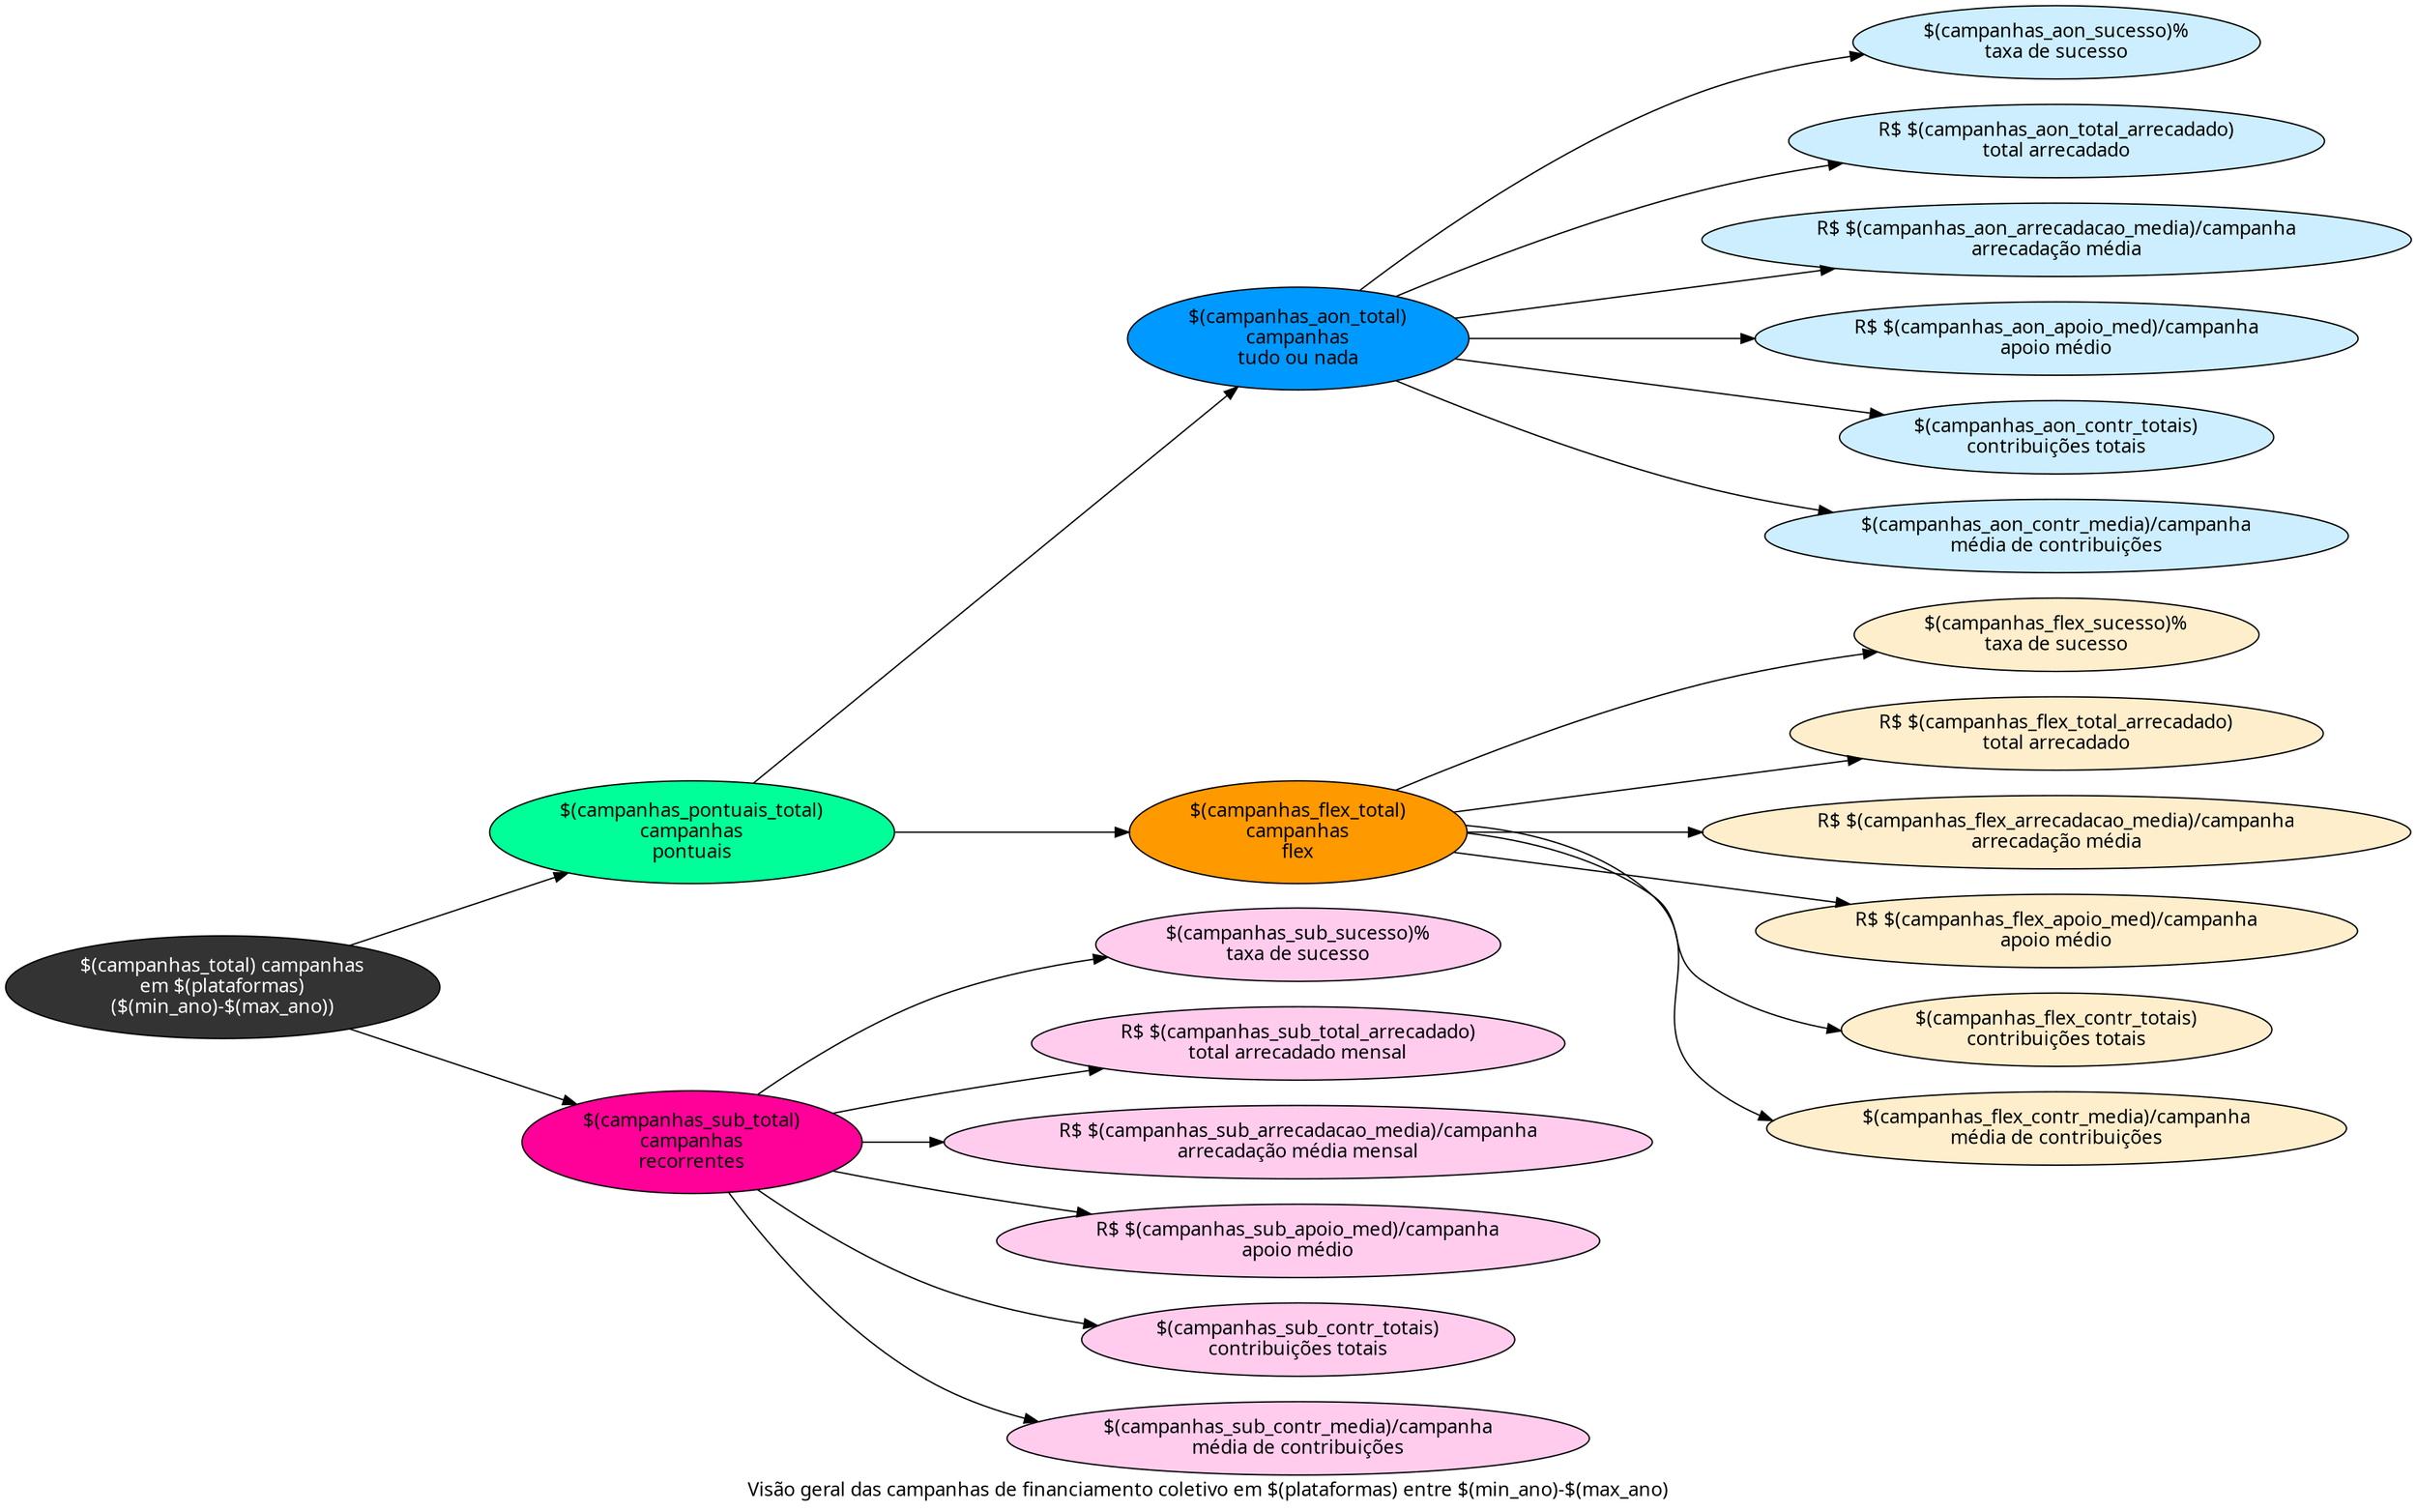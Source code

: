 digraph "round-table" {
    graph [fontname = "verdana"];
    node [fontname = "verdana"];
    edge [fontname = "verdana"];

    rankdir="LR"
    label = "Visão geral das campanhas de financiamento coletivo em $(plataformas) entre $(min_ano)-$(max_ano)"
    node [style="filled"]

    raiz [label="$(campanhas_total) campanhas\nem $(plataformas)\n($(min_ano)-$(max_ano))" fillcolor="#333333" fontcolor=white]
    camp_pontual [label="$(campanhas_pontuais_total)\ncampanhas\npontuais" fillcolor="#00ff99"]
    
    subgraph graph_aon {
        bgcolor=lightblue
        
        camp_pontual_aon [label="$(campanhas_aon_total)\ncampanhas\ntudo ou nada" fillcolor="#0099ff"]
        camp_pontual_aon_taxa_sucesso[label="$(campanhas_aon_sucesso)%\ntaxa de sucesso" fillcolor="#cceeff"]
        camp_pontual_aon_arr[label="R$ $(campanhas_aon_total_arrecadado)\ntotal arrecadado" fillcolor="#cceeff"]
        camp_pontual_aon_arr_med[label="R$ $(campanhas_aon_arrecadacao_media)/campanha\narrecadação média" fillcolor="#cceeff"]
        camp_pontual_aon_apoio_med[label="R$ $(campanhas_aon_apoio_med)/campanha\napoio médio" fillcolor="#cceeff"]
        camp_pontual_aon_contr[label="$(campanhas_aon_contr_totais)\ncontribuições totais" fillcolor="#cceeff"]
        camp_pontual_aon_contr_med[label="$(campanhas_aon_contr_media)/campanha\nmédia de contribuições" fillcolor="#cceeff"]
    }
    subgraph graph_flex {
        bgcolor=red
        
        camp_pontual_flex [label="$(campanhas_flex_total)\ncampanhas\nflex" fillcolor="#ff9900"]
        camp_pontual_flex_taxa_sucesso[label="$(campanhas_flex_sucesso)%\ntaxa de sucesso" fillcolor="#ffeecc"]
        camp_pontual_flex_arr[label="R$ $(campanhas_flex_total_arrecadado)\ntotal arrecadado" fillcolor="#ffeecc"]
        camp_pontual_flex_arr_med[label="R$ $(campanhas_flex_arrecadacao_media)/campanha\narrecadação média" fillcolor="#ffeecc"]
        camp_pontual_flex_apoio_med[label="R$ $(campanhas_flex_apoio_med)/campanha\napoio médio" fillcolor="#ffeecc"]
        camp_pontual_flex_contr[label="$(campanhas_flex_contr_totais)\ncontribuições totais" fillcolor="#ffeecc"]
        camp_pontual_flex_contr_med[label="$(campanhas_flex_contr_media)/campanha\nmédia de contribuições" fillcolor="#ffeecc"]
    }
    subgraph graph_sub{
        bgcolor=green
        
        camp_sub[label="$(campanhas_sub_total)\ncampanhas\nrecorrentes" fillcolor="#ff0099"]
        camp_sub_taxa_sucesso[label="$(campanhas_sub_sucesso)%\ntaxa de sucesso" fillcolor="#ffccee"]
        camp_sub_arr_mensal[label="R$ $(campanhas_sub_total_arrecadado)\ntotal arrecadado mensal" fillcolor="#ffccee"]
        camp_sub_arr_med_mensal[label="R$ $(campanhas_sub_arrecadacao_media)/campanha\narrecadação média mensal" fillcolor="#ffccee"]
        camp_sub_apoio_med[label="R$ $(campanhas_sub_apoio_med)/campanha\napoio médio" fillcolor="#ffccee"]
        camp_sub_contr[label="$(campanhas_sub_contr_totais)\ncontribuições totais" fillcolor="#ffccee"]
        camp_sub_contr_med[label="$(campanhas_sub_contr_media)/campanha\nmédia de contribuições" fillcolor="#ffccee"]
    }
    
    raiz -> camp_pontual
    camp_pontual -> camp_pontual_aon
    camp_pontual_aon -> camp_pontual_aon_taxa_sucesso
    camp_pontual_aon -> camp_pontual_aon_arr
    camp_pontual_aon -> camp_pontual_aon_arr_med
    camp_pontual_aon -> camp_pontual_aon_apoio_med
    camp_pontual_aon -> camp_pontual_aon_contr
    camp_pontual_aon -> camp_pontual_aon_contr_med

    camp_pontual -> camp_pontual_flex
    camp_pontual_flex -> camp_pontual_flex_taxa_sucesso
    camp_pontual_flex -> camp_pontual_flex_arr
    camp_pontual_flex -> camp_pontual_flex_arr_med
    camp_pontual_flex -> camp_pontual_flex_apoio_med
    camp_pontual_flex -> camp_pontual_flex_contr
    camp_pontual_flex -> camp_pontual_flex_contr_med

    raiz -> camp_sub
    camp_sub -> camp_sub_taxa_sucesso
    camp_sub -> camp_sub_arr_mensal
    camp_sub -> camp_sub_arr_med_mensal
    camp_sub -> camp_sub_apoio_med
    camp_sub -> camp_sub_contr
    camp_sub -> camp_sub_contr_med
    
}
